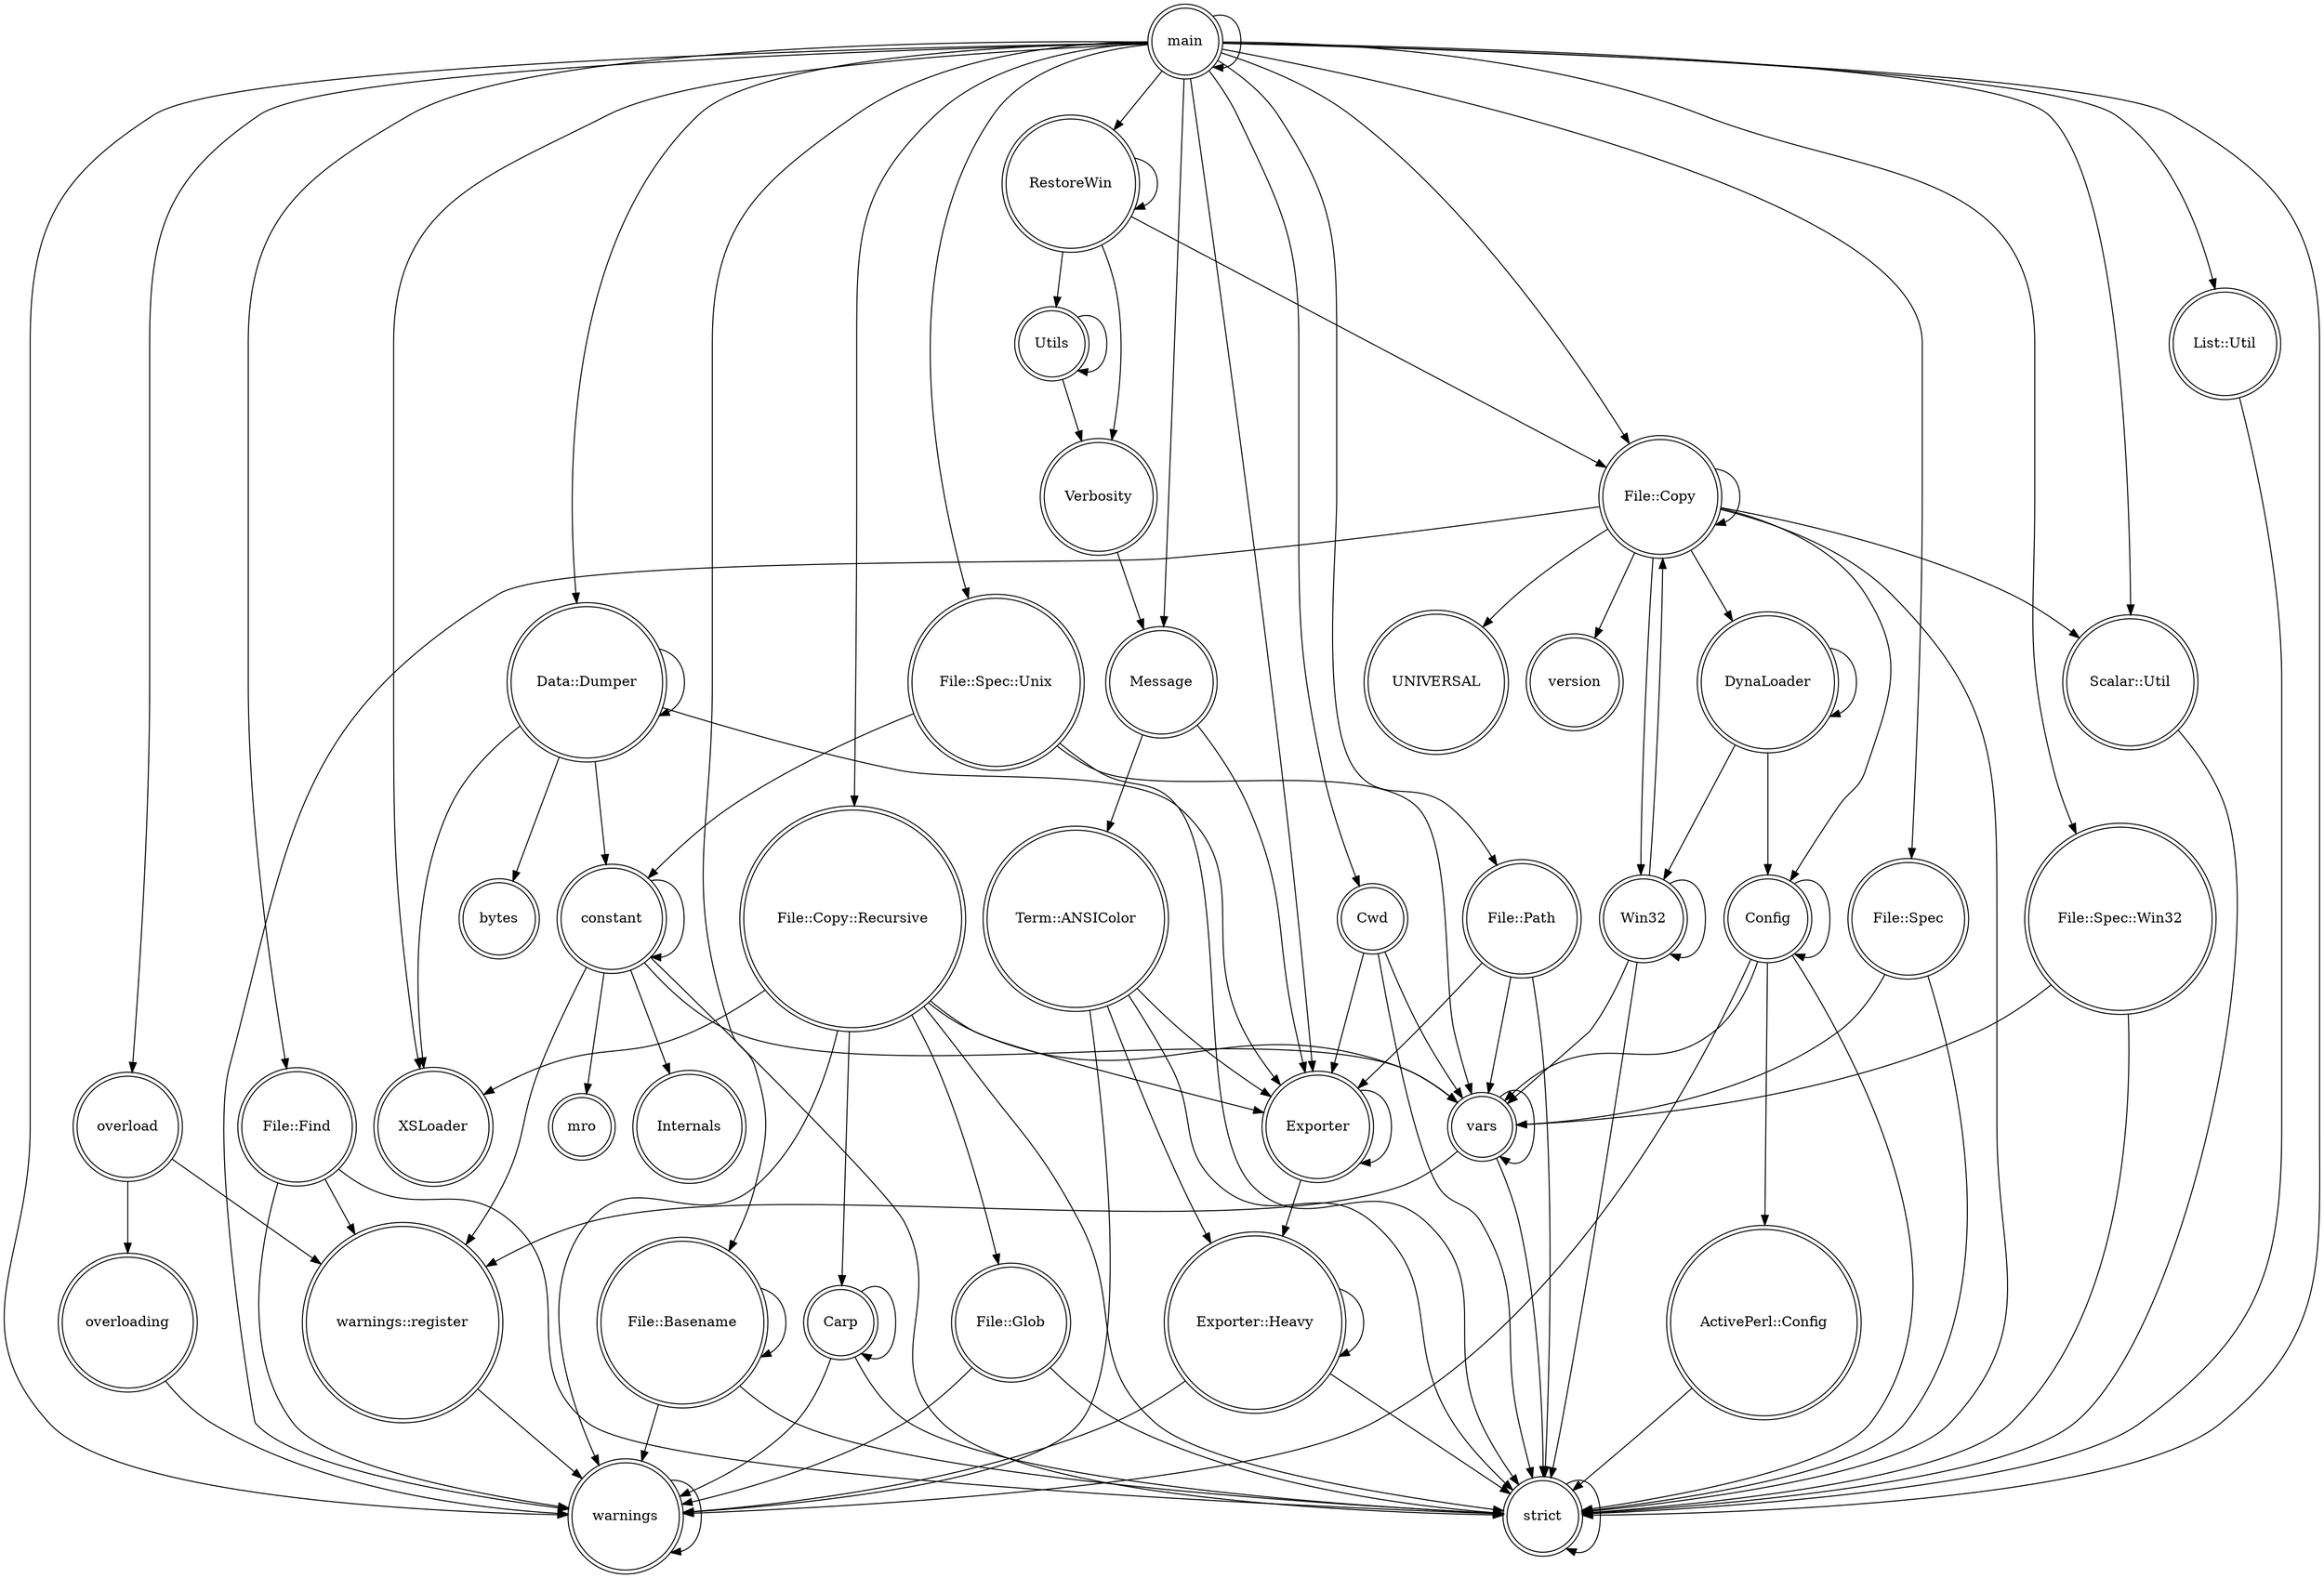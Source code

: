 digraph {
graph [overlap=false]
node [shape=doublecircle];
"overloading" -> "warnings";
"Utils" -> "Utils";
"Config" -> "warnings";
"File::Spec" -> "vars";
"main" -> "File::Basename";
"main" -> "Data::Dumper";
"main" -> "Exporter";
"File::Copy" -> "Win32";
"RestoreWin" -> "RestoreWin";
"File::Copy::Recursive" -> "File::Glob";
"constant" -> "Internals";
"Data::Dumper" -> "constant";
"main" -> "overload";
"File::Spec::Win32" -> "vars";
"RestoreWin" -> "File::Copy";
"File::Glob" -> "warnings";
"Term::ANSIColor" -> "strict";
"strict" -> "strict";
"Data::Dumper" -> "Data::Dumper";
"Exporter::Heavy" -> "Exporter::Heavy";
"File::Copy" -> "warnings";
"File::Copy::Recursive" -> "XSLoader";
"DynaLoader" -> "DynaLoader";
"constant" -> "vars";
"vars" -> "strict";
"Exporter::Heavy" -> "strict";
"Config" -> "vars";
"DynaLoader" -> "Win32";
"Win32" -> "File::Copy";
"File::Glob" -> "strict";
"File::Copy" -> "DynaLoader";
"warnings" -> "warnings";
"File::Spec::Unix" -> "strict";
"Utils" -> "Verbosity";
"main" -> "File::Spec::Unix";
"Data::Dumper" -> "bytes";
"File::Copy" -> "strict";
"DynaLoader" -> "Config";
"File::Basename" -> "strict";
"File::Spec::Win32" -> "strict";
"Carp" -> "warnings";
"File::Path" -> "Exporter";
"Term::ANSIColor" -> "Exporter";
"Win32" -> "vars";
"Term::ANSIColor" -> "warnings";
"main" -> "XSLoader";
"File::Copy::Recursive" -> "vars";
"Config" -> "Config";
"Carp" -> "strict";
"main" -> "Cwd";
"constant" -> "mro";
"Config" -> "ActivePerl::Config";
"File::Spec::Unix" -> "constant";
"File::Copy::Recursive" -> "Carp";
"Win32" -> "Win32";
"Cwd" -> "Exporter";
"constant" -> "strict";
"Message" -> "Term::ANSIColor";
"Data::Dumper" -> "Exporter";
"warnings::register" -> "warnings";
"main" -> "warnings";
"main" -> "strict";
"File::Find" -> "warnings";
"RestoreWin" -> "Verbosity";
"main" -> "List::Util";
"File::Find" -> "warnings::register";
"File::Copy" -> "Scalar::Util";
"File::Copy" -> "File::Copy";
"main" -> "Message";
"Message" -> "Exporter";
"main" -> "File::Find";
"overload" -> "overloading";
"File::Basename" -> "File::Basename";
"vars" -> "vars";
"File::Copy" -> "UNIVERSAL";
"main" -> "File::Copy::Recursive";
"File::Spec::Unix" -> "vars";
"constant" -> "warnings::register";
"File::Copy::Recursive" -> "Exporter";
"File::Copy" -> "Config";
"main" -> "Scalar::Util";
"Term::ANSIColor" -> "Exporter::Heavy";
"File::Copy" -> "version";
"main" -> "File::Path";
"File::Copy::Recursive" -> "warnings";
"constant" -> "constant";
"main" -> "File::Copy";
"File::Find" -> "strict";
"main" -> "RestoreWin";
"Verbosity" -> "Message";
"Cwd" -> "strict";
"File::Basename" -> "warnings";
"RestoreWin" -> "Utils";
"ActivePerl::Config" -> "strict";
"main" -> "File::Spec::Win32";
"Config" -> "strict";
"File::Path" -> "vars";
"main" -> "main";
"Data::Dumper" -> "XSLoader";
"Exporter" -> "Exporter";
"main" -> "File::Spec";
"File::Spec" -> "strict";
"Carp" -> "Carp";
"Exporter" -> "Exporter::Heavy";
"overload" -> "warnings::register";
"Win32" -> "strict";
"List::Util" -> "strict";
"Scalar::Util" -> "strict";
"File::Path" -> "strict";
"vars" -> "warnings::register";
"Cwd" -> "vars";
"File::Copy::Recursive" -> "strict";
"Exporter::Heavy" -> "warnings";
}
